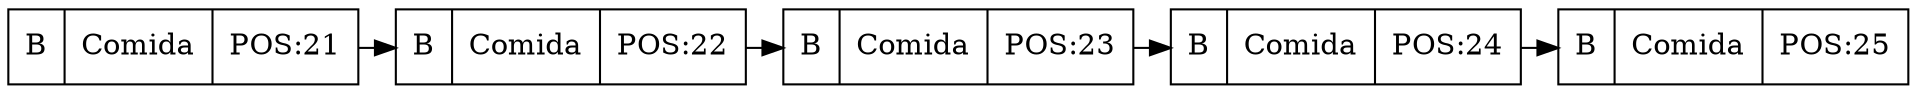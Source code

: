 digraph G {
node[shape=record]
graph[splines="ortho"]
nodo20[label="B|Comida|POS:21"]
nodo21[label="B|Comida|POS:22"]
nodo22[label="B|Comida|POS:23"]
nodo23[label="B|Comida|POS:24"]
nodo24[label="B|Comida|POS:25"]
{rank=same;nodo20;nodo21;nodo22;nodo23;nodo24;}
nodo20->nodo21
nodo21->nodo22
nodo22->nodo23
nodo23->nodo24

}